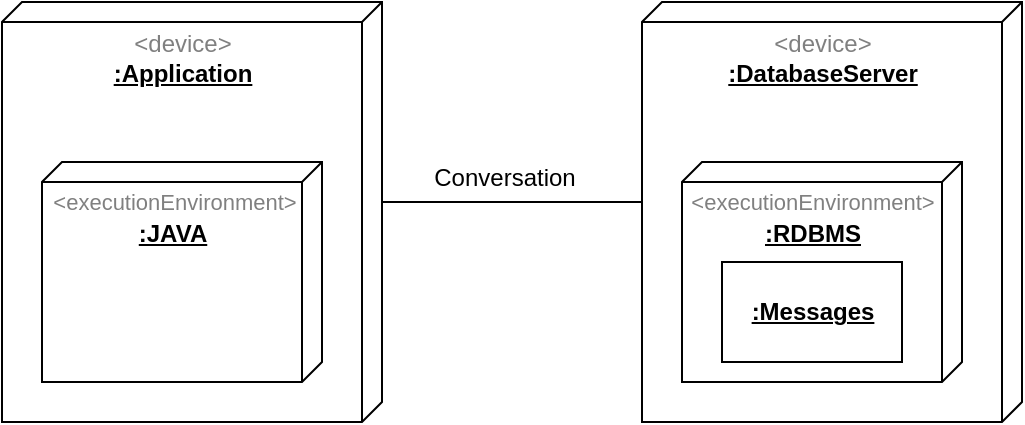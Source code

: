 <mxfile version="20.8.1" type="google"><diagram name="Page-1" id="b5b7bab2-c9e2-2cf4-8b2a-24fd1a2a6d21"><mxGraphModel grid="0" page="1" gridSize="10" guides="1" tooltips="1" connect="1" arrows="1" fold="1" pageScale="1" pageWidth="827" pageHeight="1169" background="none" math="0" shadow="0"><root><mxCell id="0"/><mxCell id="1" parent="0"/><mxCell id="yTcdtD3fsQY87W3lN30Z-1" value="&lt;div&gt;&lt;b&gt;&lt;br&gt;&lt;/b&gt;&lt;/div&gt;&lt;div&gt;&lt;b&gt;:DatabaseServer&lt;br&gt;&lt;/b&gt;&lt;/div&gt;" style="verticalAlign=top;align=center;spacingTop=8;spacingLeft=2;spacingRight=12;shape=cube;size=10;direction=south;fontStyle=4;html=1;" vertex="1" parent="1"><mxGeometry x="470" y="180" width="190" height="210" as="geometry"/></mxCell><mxCell id="yTcdtD3fsQY87W3lN30Z-2" value="&lt;div&gt;&lt;b&gt;&lt;br&gt;&lt;/b&gt;&lt;/div&gt;&lt;div&gt;&lt;b&gt;:Application&lt;br&gt;&lt;/b&gt;&lt;/div&gt;" style="verticalAlign=top;align=center;spacingTop=8;spacingLeft=2;spacingRight=12;shape=cube;size=10;direction=south;fontStyle=4;html=1;" vertex="1" parent="1"><mxGeometry x="150" y="180" width="190" height="210" as="geometry"/></mxCell><mxCell id="yTcdtD3fsQY87W3lN30Z-3" value="&lt;div&gt;&lt;br&gt;&lt;/div&gt;&lt;div&gt;&lt;b&gt;:RDBMS&lt;/b&gt;&lt;br&gt;&lt;/div&gt;" style="verticalAlign=top;align=center;spacingTop=8;spacingLeft=2;spacingRight=12;shape=cube;size=10;direction=south;fontStyle=4;html=1;" vertex="1" parent="1"><mxGeometry x="490" y="260" width="140" height="110" as="geometry"/></mxCell><mxCell id="yTcdtD3fsQY87W3lN30Z-4" value="&lt;b&gt;&lt;u&gt;:Messages&lt;/u&gt;&lt;/b&gt;" style="html=1;dropTarget=0;" vertex="1" parent="1"><mxGeometry x="510" y="310" width="90" height="50" as="geometry"/></mxCell><mxCell id="yTcdtD3fsQY87W3lN30Z-8" value="&lt;div&gt;&lt;b&gt;&lt;br&gt;&lt;/b&gt;&lt;/div&gt;&lt;div&gt;&lt;b&gt;:JAVA&lt;/b&gt;&lt;/div&gt;" style="verticalAlign=top;align=center;spacingTop=8;spacingLeft=2;spacingRight=12;shape=cube;size=10;direction=south;fontStyle=4;html=1;" vertex="1" parent="1"><mxGeometry x="170" y="260" width="140" height="110" as="geometry"/></mxCell><mxCell id="yTcdtD3fsQY87W3lN30Z-9" value="" style="endArrow=none;html=1;rounded=0;exitX=0;exitY=0;exitDx=100;exitDy=0;exitPerimeter=0;" edge="1" parent="1" source="yTcdtD3fsQY87W3lN30Z-2"><mxGeometry width="50" height="50" relative="1" as="geometry"><mxPoint x="310" y="290" as="sourcePoint"/><mxPoint x="470" y="280" as="targetPoint"/></mxGeometry></mxCell><mxCell id="yTcdtD3fsQY87W3lN30Z-10" value="&lt;font color=&quot;#808080&quot;&gt;&amp;lt;device&amp;gt;&lt;/font&gt;" style="text;html=1;align=center;verticalAlign=middle;resizable=0;points=[];autosize=1;strokeColor=none;fillColor=none;" vertex="1" parent="1"><mxGeometry x="205" y="186" width="70" height="30" as="geometry"/></mxCell><mxCell id="yTcdtD3fsQY87W3lN30Z-11" value="&lt;font color=&quot;#808080&quot;&gt;&amp;lt;device&amp;gt;&lt;/font&gt;" style="text;html=1;align=center;verticalAlign=middle;resizable=0;points=[];autosize=1;strokeColor=none;fillColor=none;" vertex="1" parent="1"><mxGeometry x="525" y="186" width="70" height="30" as="geometry"/></mxCell><mxCell id="yTcdtD3fsQY87W3lN30Z-12" value="&lt;font style=&quot;font-size: 11px;&quot; color=&quot;#808080&quot;&gt;&amp;lt;executionEnvironment&amp;gt;&lt;/font&gt;" style="text;html=1;align=center;verticalAlign=middle;resizable=0;points=[];autosize=1;strokeColor=none;fillColor=none;" vertex="1" parent="1"><mxGeometry x="166" y="265" width="140" height="30" as="geometry"/></mxCell><mxCell id="yTcdtD3fsQY87W3lN30Z-15" value="&lt;font style=&quot;font-size: 11px;&quot; color=&quot;#808080&quot;&gt;&amp;lt;executionEnvironment&amp;gt;&lt;/font&gt;" style="text;html=1;align=center;verticalAlign=middle;resizable=0;points=[];autosize=1;strokeColor=none;fillColor=none;" vertex="1" parent="1"><mxGeometry x="485" y="265" width="140" height="30" as="geometry"/></mxCell><mxCell id="6HRmf5QUzwupDZ5-Bywo-1" value="Conversation" style="text;html=1;align=center;verticalAlign=middle;resizable=0;points=[];autosize=1;strokeColor=none;fillColor=none;" vertex="1" parent="1"><mxGeometry x="357" y="255" width="88" height="26" as="geometry"/></mxCell></root></mxGraphModel></diagram></mxfile>